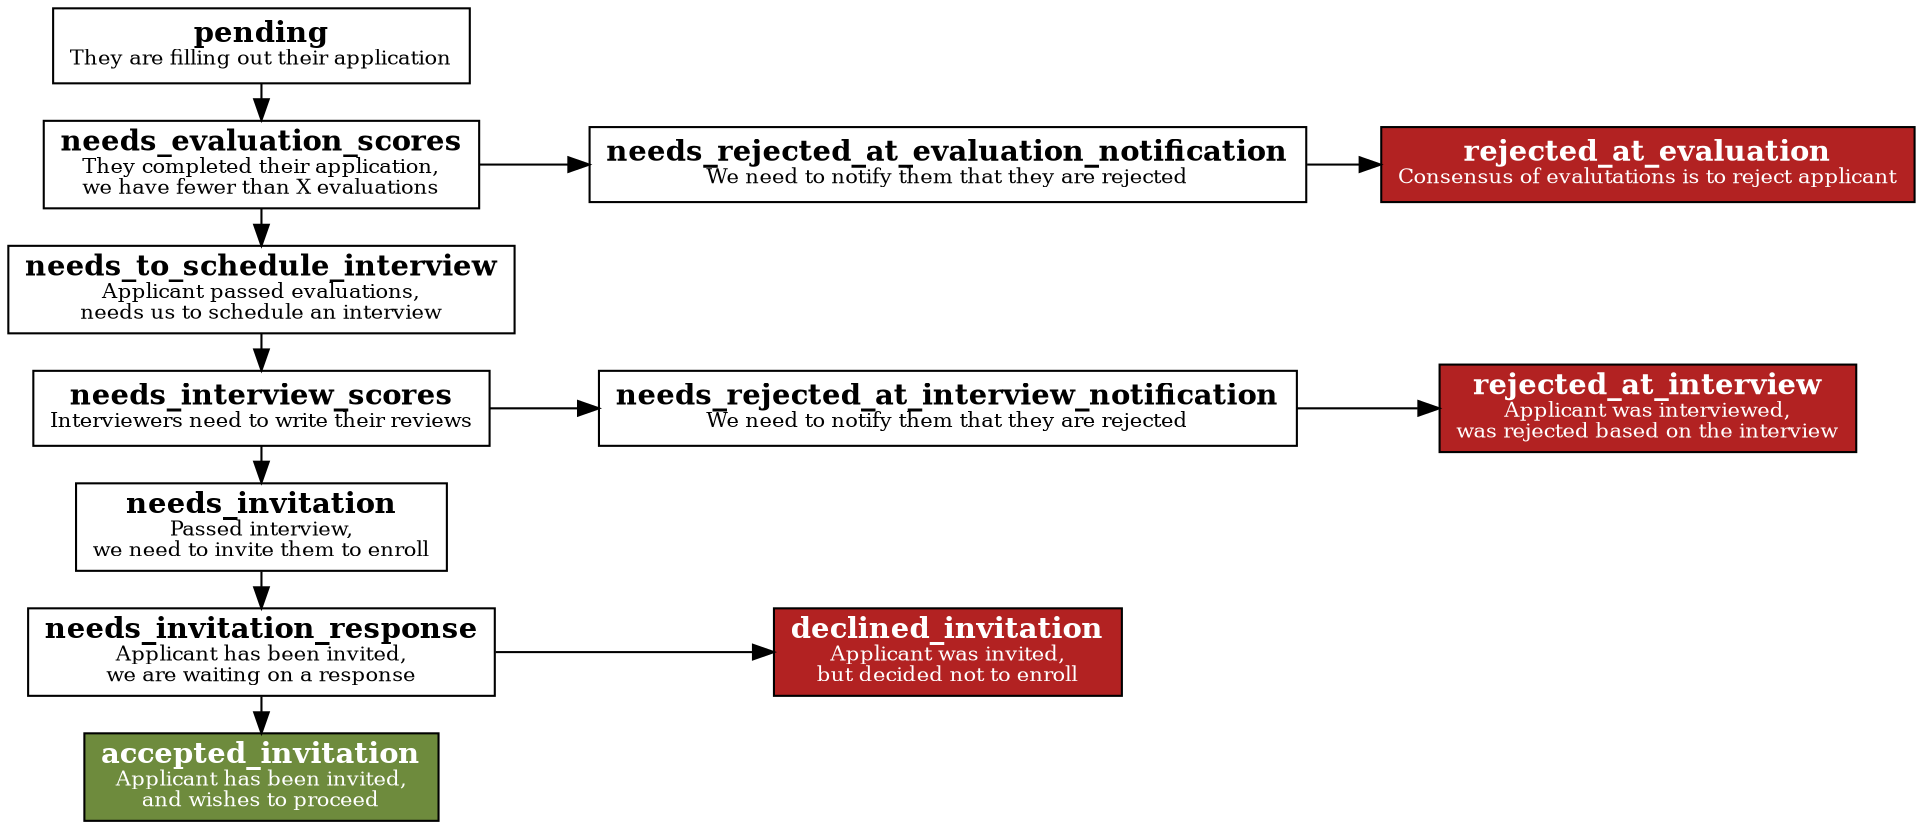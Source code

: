 // http://www.graphviz.org/doc/info/attrs.html
digraph finite_state_machine {
  node [shape = box];
  rankdir = LR;

  // the nodes

  pending [
    label=<<b>pending</b><br /><font point-size="10">They are filling out their application</font>>
  ];

  needs_evaluation_scores [
    label=<<b>needs_evaluation_scores</b><br /><font point-size="10">They completed their application,<br />we have fewer than X evaluations</font>>
  ];

  needs_to_schedule_interview [
    label=<<b>needs_to_schedule_interview</b><br /><font point-size="10">Applicant passed evaluations,<br />needs us to schedule an interview</font>>
  ];

  needs_interview_scores [
    label=<<b>needs_interview_scores</b><br /><font point-size="10">Interviewers need to write their reviews</font>>
  ];

  needs_invitation [
    label=<<b>needs_invitation</b><br /><font point-size="10">Passed interview,<br />we need to invite them to enroll</font>>
  ];

  needs_invitation_response [
    label=<<b>needs_invitation_response</b><br /><font point-size="10">Applicant has been invited,<br />we are waiting on a response</font>>
  ];

  needs_rejected_at_evaluation_notification [
    label=<<b>needs_rejected_at_evaluation_notification</b><br /><font point-size="10">We need to notify them that they are rejected</font>>
  ];

  needs_rejected_at_interview_notification [
    label=<<b>needs_rejected_at_interview_notification</b><br /><font point-size="10">We need to notify them that they are rejected</font>>
  ];

  rejected_at_evaluation [
    style     = filled,
    fillcolor = firebrick,
    fontcolor = white,
    label=<<b>rejected_at_evaluation</b><br /><font point-size="10">Consensus of evalutations is to reject applicant</font>>
  ];

  rejected_at_interview [
    style     = filled,
    fillcolor = firebrick,
    fontcolor = white,
    label=<<b>rejected_at_interview</b><br /><font point-size="10">Applicant was interviewed,<br />was rejected based on the interview</font>>
  ];

  declined_invitation [
    style     = filled,
    fillcolor = firebrick,
    fontcolor = white,
    label=<<b>declined_invitation</b><br /><font point-size="10">Applicant was invited,<br />but decided not to enroll</font>>
  ];

  accepted_invitation [
    style     = filled,
    fillcolor = darkolivegreen4,
    fontcolor = white,
    label=<<b>accepted_invitation</b><br /><font point-size="10">Applicant has been invited,<br />and wishes to proceed</font>>
  ];

  // the flow

  subgraph happy_path  {
    pending
      -> needs_evaluation_scores
      -> needs_to_schedule_interview
      -> needs_interview_scores
      -> needs_invitation
      -> needs_invitation_response
      -> accepted_invitation [constraint = false];
  }

  subgraph fail_evaluation  {
    needs_evaluation_scores
      -> needs_rejected_at_evaluation_notification
      -> rejected_at_evaluation;
  }

  subgraph fail_interview  {
    needs_interview_scores
      -> needs_rejected_at_interview_notification
      -> rejected_at_interview;
  }

  subgraph decline_invitation  {
    needs_invitation_response -> declined_invitation;
  }
}
